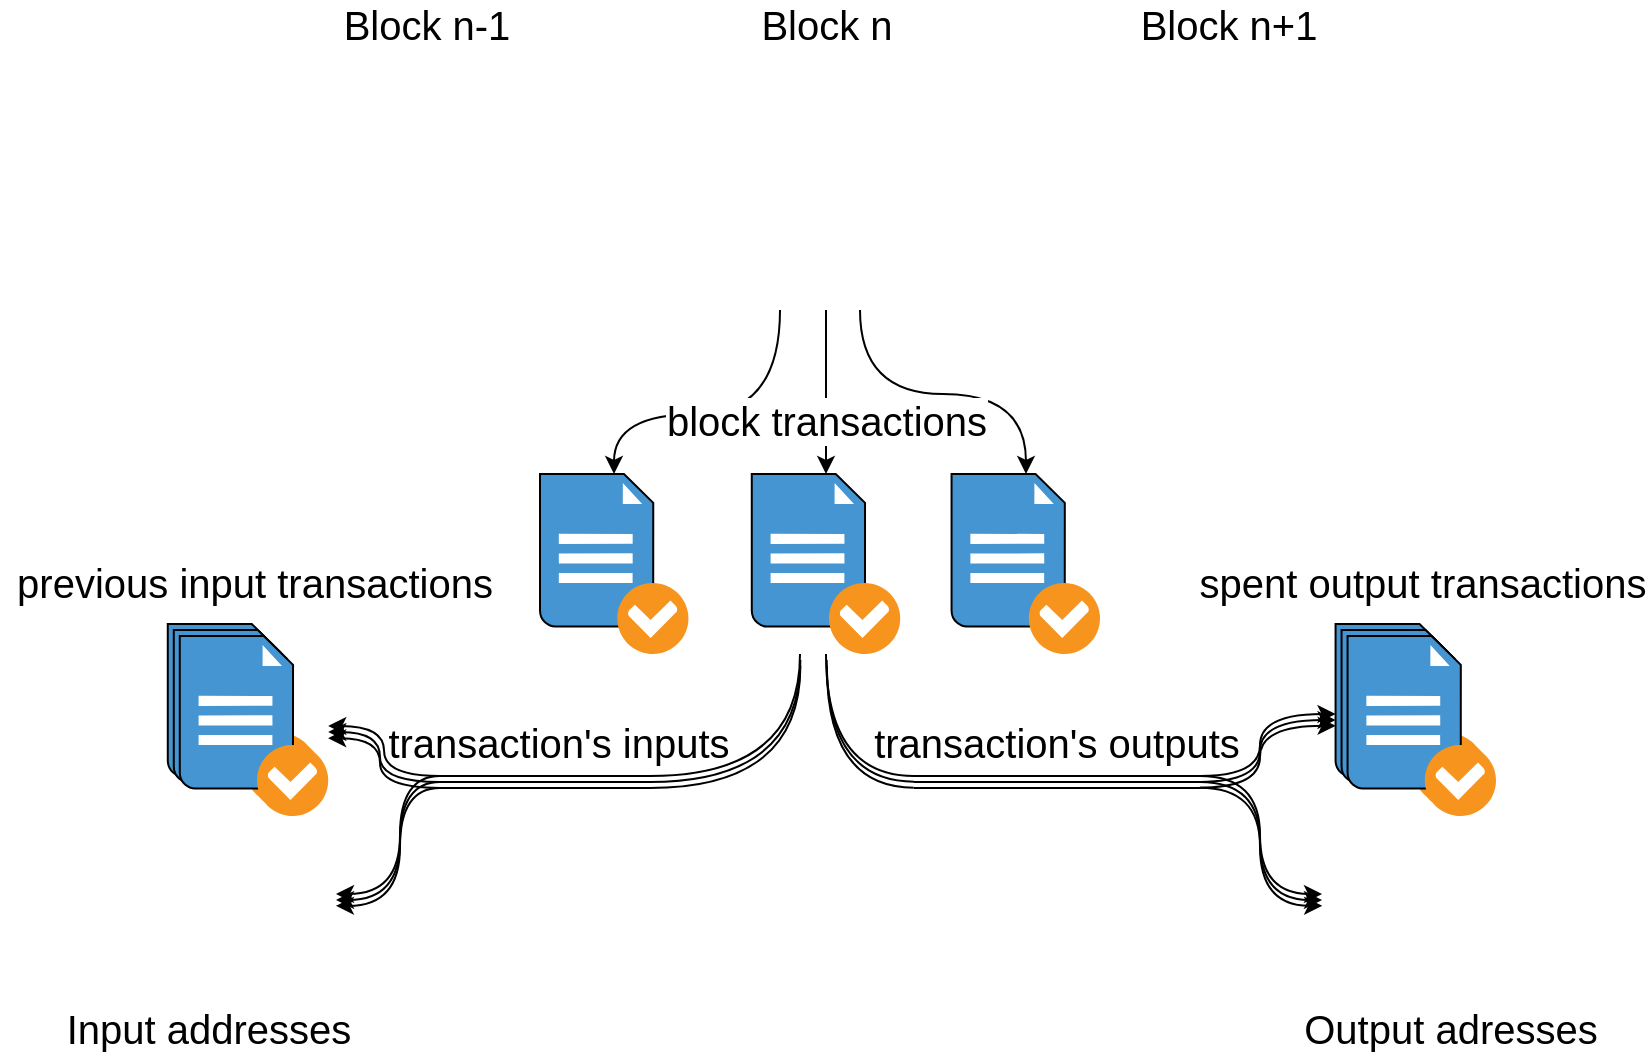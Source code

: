 <mxfile version="13.1.3">
    <diagram id="1LDSl0Z-YE6r4P9h-iaE" name="Page-1">
        <mxGraphModel dx="1723" dy="1162" grid="1" gridSize="10" guides="1" tooltips="1" connect="1" arrows="1" fold="1" page="1" pageScale="1" pageWidth="827" pageHeight="1169" math="0" shadow="0">
            <root>
                <mxCell id="0"/>
                <mxCell id="1" parent="0"/>
                <mxCell id="KXJ_sF-kaDQS4FGFxWH4-1" value="Block n-1" style="shape=image;html=1;verticalAlign=bottom;verticalLabelPosition=top;labelBackgroundColor=#ffffff;imageAspect=0;aspect=fixed;image=https://cdn0.iconfinder.com/data/icons/blockchain-classic/270/ChainLink-128.png;labelPosition=center;align=center;fontSize=20;" parent="1" vertex="1">
                    <mxGeometry x="149.21" y="80" width="128" height="128" as="geometry"/>
                </mxCell>
                <mxCell id="KXJ_sF-kaDQS4FGFxWH4-103" style="edgeStyle=orthogonalEdgeStyle;curved=1;rounded=0;orthogonalLoop=1;jettySize=auto;html=1;startArrow=none;startFill=0;fontSize=20;" parent="1" target="KXJ_sF-kaDQS4FGFxWH4-6" edge="1">
                    <mxGeometry relative="1" as="geometry">
                        <mxPoint x="413" y="208" as="sourcePoint"/>
                        <Array as="points">
                            <mxPoint x="413" y="208"/>
                        </Array>
                    </mxGeometry>
                </mxCell>
                <mxCell id="ergo4mnMX6YLI_eA4iAa-24" style="edgeStyle=orthogonalEdgeStyle;curved=1;rounded=0;orthogonalLoop=1;jettySize=auto;html=1;startArrow=none;startFill=0;endArrow=classic;endFill=1;fontSize=20;" parent="1" source="KXJ_sF-kaDQS4FGFxWH4-7" target="ergo4mnMX6YLI_eA4iAa-20" edge="1">
                    <mxGeometry relative="1" as="geometry">
                        <Array as="points">
                            <mxPoint x="390" y="260"/>
                            <mxPoint x="307" y="260"/>
                        </Array>
                    </mxGeometry>
                </mxCell>
                <mxCell id="ergo4mnMX6YLI_eA4iAa-25" style="edgeStyle=orthogonalEdgeStyle;curved=1;rounded=0;orthogonalLoop=1;jettySize=auto;html=1;startArrow=none;startFill=0;endArrow=classic;endFill=1;fontSize=20;" parent="1" source="KXJ_sF-kaDQS4FGFxWH4-7" target="ergo4mnMX6YLI_eA4iAa-19" edge="1">
                    <mxGeometry relative="1" as="geometry">
                        <Array as="points">
                            <mxPoint x="430" y="250"/>
                            <mxPoint x="513" y="250"/>
                        </Array>
                    </mxGeometry>
                </mxCell>
                <mxCell id="KXJ_sF-kaDQS4FGFxWH4-7" value="Block n" style="shape=image;html=1;verticalAlign=bottom;verticalLabelPosition=top;labelBackgroundColor=#ffffff;imageAspect=0;aspect=fixed;image=https://cdn0.iconfinder.com/data/icons/blockchain-classic/270/ChainLink-128.png;labelPosition=center;align=center;fontSize=20;" parent="1" vertex="1">
                    <mxGeometry x="349" y="80" width="128" height="128" as="geometry"/>
                </mxCell>
                <mxCell id="KXJ_sF-kaDQS4FGFxWH4-8" value="Block n+1" style="shape=image;html=1;verticalAlign=bottom;verticalLabelPosition=top;labelBackgroundColor=#ffffff;imageAspect=0;aspect=fixed;image=https://cdn0.iconfinder.com/data/icons/blockchain-classic/270/ChainLink-128.png;labelPosition=center;align=center;fontSize=20;" parent="1" vertex="1">
                    <mxGeometry x="550" y="80" width="128" height="128" as="geometry"/>
                </mxCell>
                <mxCell id="KXJ_sF-kaDQS4FGFxWH4-18" value="" style="shape=image;html=1;verticalAlign=top;verticalLabelPosition=bottom;labelBackgroundColor=#ffffff;imageAspect=0;aspect=fixed;image=https://cdn2.iconfinder.com/data/icons/arrows-and-universal-actions-icon-set/256/more-128.png;fontSize=20;" parent="1" vertex="1">
                    <mxGeometry x="690" y="80" width="128" height="128" as="geometry"/>
                </mxCell>
                <mxCell id="KXJ_sF-kaDQS4FGFxWH4-19" value="" style="shape=image;html=1;verticalAlign=top;verticalLabelPosition=bottom;labelBackgroundColor=#ffffff;imageAspect=0;aspect=fixed;image=https://cdn2.iconfinder.com/data/icons/arrows-and-universal-actions-icon-set/256/more-128.png;fontSize=20;" parent="1" vertex="1">
                    <mxGeometry y="80" width="128" height="128" as="geometry"/>
                </mxCell>
                <mxCell id="KXJ_sF-kaDQS4FGFxWH4-6" value="block transactions" style="shadow=0;dashed=0;html=1;strokeColor=#000000;fillColor=#4495D1;labelPosition=center;verticalLabelPosition=top;verticalAlign=bottom;align=center;outlineConnect=0;shape=mxgraph.veeam.checked_doc;spacing=2;labelBackgroundColor=#ffffff;spacingTop=0;spacingBottom=12;gradientColor=none;fontSize=20;" parent="1" vertex="1">
                    <mxGeometry x="375.89" y="290" width="74.22" height="90" as="geometry"/>
                </mxCell>
                <mxCell id="uSI7tHZfHcljmLnmr_pB-19" style="edgeStyle=orthogonalEdgeStyle;curved=1;rounded=0;orthogonalLoop=1;jettySize=auto;html=1;startArrow=none;startFill=0;endArrow=none;endFill=0;fontSize=20;" parent="1" source="uSI7tHZfHcljmLnmr_pB-18" target="KXJ_sF-kaDQS4FGFxWH4-6" edge="1">
                    <mxGeometry relative="1" as="geometry">
                        <mxPoint x="483.0" y="365" as="targetPoint"/>
                        <Array as="points">
                            <mxPoint x="413" y="441"/>
                        </Array>
                    </mxGeometry>
                </mxCell>
                <mxCell id="ergo4mnMX6YLI_eA4iAa-17" style="edgeStyle=orthogonalEdgeStyle;curved=1;rounded=0;orthogonalLoop=1;jettySize=auto;html=1;startArrow=none;startFill=0;endArrow=classic;endFill=1;fontSize=20;" parent="1" source="uSI7tHZfHcljmLnmr_pB-18" target="ergo4mnMX6YLI_eA4iAa-8" edge="1">
                    <mxGeometry relative="1" as="geometry">
                        <Array as="points">
                            <mxPoint x="630" y="441"/>
                            <mxPoint x="630" y="410"/>
                        </Array>
                    </mxGeometry>
                </mxCell>
                <mxCell id="ergo4mnMX6YLI_eA4iAa-18" style="edgeStyle=orthogonalEdgeStyle;curved=1;rounded=0;orthogonalLoop=1;jettySize=auto;html=1;startArrow=none;startFill=0;endArrow=classic;endFill=1;fontSize=20;" parent="1" source="uSI7tHZfHcljmLnmr_pB-18" target="KXJ_sF-kaDQS4FGFxWH4-64" edge="1">
                    <mxGeometry relative="1" as="geometry">
                        <Array as="points">
                            <mxPoint x="630" y="441"/>
                            <mxPoint x="630" y="500"/>
                        </Array>
                    </mxGeometry>
                </mxCell>
                <mxCell id="uSI7tHZfHcljmLnmr_pB-18" value="transaction's outputs" style="line;strokeWidth=1;fillColor=none;align=center;verticalAlign=bottom;spacingTop=-1;spacingLeft=3;spacingRight=3;rotatable=1;labelPosition=center;points=[];portConstraint=eastwest;labelBackgroundColor=#ffffff;verticalLabelPosition=top;fontSize=20;" parent="1" vertex="1">
                    <mxGeometry x="457" y="437" width="143" height="8" as="geometry"/>
                </mxCell>
                <mxCell id="ergo4mnMX6YLI_eA4iAa-4" style="edgeStyle=orthogonalEdgeStyle;curved=1;rounded=0;orthogonalLoop=1;jettySize=auto;html=1;startArrow=none;startFill=0;endArrow=none;endFill=0;fontSize=20;" parent="1" source="ergo4mnMX6YLI_eA4iAa-2" target="KXJ_sF-kaDQS4FGFxWH4-6" edge="1">
                    <mxGeometry relative="1" as="geometry">
                        <Array as="points">
                            <mxPoint x="400" y="441"/>
                        </Array>
                    </mxGeometry>
                </mxCell>
                <mxCell id="ergo4mnMX6YLI_eA4iAa-5" style="edgeStyle=orthogonalEdgeStyle;curved=1;rounded=0;orthogonalLoop=1;jettySize=auto;html=1;startArrow=none;startFill=0;endArrow=classic;endFill=1;fontSize=20;" parent="1" source="ergo4mnMX6YLI_eA4iAa-2" target="ergo4mnMX6YLI_eA4iAa-16" edge="1">
                    <mxGeometry relative="1" as="geometry">
                        <mxPoint x="212.16" y="441" as="targetPoint"/>
                    </mxGeometry>
                </mxCell>
                <mxCell id="ergo4mnMX6YLI_eA4iAa-6" style="edgeStyle=orthogonalEdgeStyle;curved=1;rounded=0;orthogonalLoop=1;jettySize=auto;html=1;startArrow=none;startFill=0;endArrow=classic;endFill=1;fontSize=20;" parent="1" source="ergo4mnMX6YLI_eA4iAa-2" target="KXJ_sF-kaDQS4FGFxWH4-62" edge="1">
                    <mxGeometry relative="1" as="geometry">
                        <Array as="points">
                            <mxPoint x="200" y="441"/>
                            <mxPoint x="200" y="500"/>
                        </Array>
                    </mxGeometry>
                </mxCell>
                <mxCell id="ergo4mnMX6YLI_eA4iAa-2" value="transaction's inputs" style="line;strokeWidth=1;fillColor=none;align=center;verticalAlign=bottom;spacingTop=-1;spacingLeft=17;spacingRight=3;rotatable=1;labelPosition=center;points=[];portConstraint=eastwest;labelBackgroundColor=none;verticalLabelPosition=top;fontSize=20;" parent="1" vertex="1">
                    <mxGeometry x="220" y="437" width="105" height="8" as="geometry"/>
                </mxCell>
                <mxCell id="ergo4mnMX6YLI_eA4iAa-19" value="" style="shadow=0;dashed=0;html=1;strokeColor=#000000;fillColor=#4495D1;labelPosition=center;verticalLabelPosition=top;verticalAlign=bottom;align=center;outlineConnect=0;shape=mxgraph.veeam.checked_doc;spacing=2;labelBackgroundColor=#ffffff;spacingTop=0;spacingBottom=12;gradientColor=none;fontSize=20;" parent="1" vertex="1">
                    <mxGeometry x="475.78" y="290" width="74.22" height="90" as="geometry"/>
                </mxCell>
                <mxCell id="ergo4mnMX6YLI_eA4iAa-21" value="" style="shape=image;html=1;verticalAlign=top;verticalLabelPosition=bottom;labelBackgroundColor=#ffffff;imageAspect=0;aspect=fixed;image=https://cdn2.iconfinder.com/data/icons/arrows-and-universal-actions-icon-set/256/more-128.png;fontSize=20;" parent="1" vertex="1">
                    <mxGeometry x="543" y="288" width="78" height="78" as="geometry"/>
                </mxCell>
                <mxCell id="ergo4mnMX6YLI_eA4iAa-22" value="" style="shape=image;html=1;verticalAlign=top;verticalLabelPosition=bottom;labelBackgroundColor=#ffffff;imageAspect=0;aspect=fixed;image=https://cdn2.iconfinder.com/data/icons/arrows-and-universal-actions-icon-set/256/more-128.png;fontSize=20;" parent="1" vertex="1">
                    <mxGeometry x="185" y="285" width="78" height="78" as="geometry"/>
                </mxCell>
                <mxCell id="ergo4mnMX6YLI_eA4iAa-20" value="" style="shadow=0;dashed=0;html=1;strokeColor=#000000;fillColor=#4495D1;labelPosition=center;verticalLabelPosition=top;verticalAlign=bottom;align=center;outlineConnect=0;shape=mxgraph.veeam.checked_doc;spacing=2;labelBackgroundColor=#ffffff;spacingTop=0;spacingBottom=12;gradientColor=none;fontSize=20;" parent="1" vertex="1">
                    <mxGeometry x="270" y="290" width="74.22" height="90" as="geometry"/>
                </mxCell>
                <mxCell id="ergo4mnMX6YLI_eA4iAa-26" value="" style="group;fontSize=20;" parent="1" vertex="1" connectable="0">
                    <mxGeometry x="641" y="431" width="148" height="148" as="geometry"/>
                </mxCell>
                <mxCell id="ergo4mnMX6YLI_eA4iAa-10" value="" style="shape=image;html=1;verticalAlign=top;verticalLabelPosition=bottom;labelBackgroundColor=#ffffff;imageAspect=0;aspect=fixed;image=https://cdn0.iconfinder.com/data/icons/linkedin-ui-colored/48/JD-07-128.png;spacingTop=-30;fontSize=20;" parent="ergo4mnMX6YLI_eA4iAa-26" vertex="1">
                    <mxGeometry width="128" height="128" as="geometry"/>
                </mxCell>
                <mxCell id="ergo4mnMX6YLI_eA4iAa-11" value="" style="shape=image;html=1;verticalAlign=top;verticalLabelPosition=bottom;labelBackgroundColor=#ffffff;imageAspect=0;aspect=fixed;image=https://cdn0.iconfinder.com/data/icons/linkedin-ui-colored/48/JD-07-128.png;spacingTop=-30;fontSize=20;" parent="ergo4mnMX6YLI_eA4iAa-26" vertex="1">
                    <mxGeometry x="10" y="10" width="128" height="128" as="geometry"/>
                </mxCell>
                <mxCell id="KXJ_sF-kaDQS4FGFxWH4-64" value="Output adresses" style="shape=image;html=1;verticalAlign=top;verticalLabelPosition=bottom;labelBackgroundColor=#ffffff;imageAspect=0;aspect=fixed;image=https://cdn0.iconfinder.com/data/icons/linkedin-ui-colored/48/JD-07-128.png;spacingTop=-30;fontSize=20;" parent="ergo4mnMX6YLI_eA4iAa-26" vertex="1">
                    <mxGeometry x="20" y="20" width="128" height="128" as="geometry"/>
                </mxCell>
                <mxCell id="ergo4mnMX6YLI_eA4iAa-27" value="" style="group;fontSize=20;" parent="1" vertex="1" connectable="0">
                    <mxGeometry x="20" y="431" width="148" height="148" as="geometry"/>
                </mxCell>
                <mxCell id="ergo4mnMX6YLI_eA4iAa-12" value="" style="shape=image;html=1;verticalAlign=top;verticalLabelPosition=bottom;labelBackgroundColor=#ffffff;imageAspect=0;aspect=fixed;image=https://cdn0.iconfinder.com/data/icons/linkedin-ui-colored/48/JD-07-128.png;spacingTop=-30;fontSize=20;" parent="ergo4mnMX6YLI_eA4iAa-27" vertex="1">
                    <mxGeometry width="128" height="128" as="geometry"/>
                </mxCell>
                <mxCell id="ergo4mnMX6YLI_eA4iAa-13" value="" style="shape=image;html=1;verticalAlign=top;verticalLabelPosition=bottom;labelBackgroundColor=#ffffff;imageAspect=0;aspect=fixed;image=https://cdn0.iconfinder.com/data/icons/linkedin-ui-colored/48/JD-07-128.png;spacingTop=-30;fontSize=20;" parent="ergo4mnMX6YLI_eA4iAa-27" vertex="1">
                    <mxGeometry x="10" y="10" width="128" height="128" as="geometry"/>
                </mxCell>
                <mxCell id="KXJ_sF-kaDQS4FGFxWH4-62" value="Input addresses" style="shape=image;html=1;verticalAlign=top;verticalLabelPosition=bottom;labelBackgroundColor=#ffffff;imageAspect=0;aspect=fixed;image=https://cdn0.iconfinder.com/data/icons/linkedin-ui-colored/48/JD-07-128.png;spacingTop=-30;fontSize=20;" parent="ergo4mnMX6YLI_eA4iAa-27" vertex="1">
                    <mxGeometry x="20" y="20" width="128" height="128" as="geometry"/>
                </mxCell>
                <mxCell id="ergo4mnMX6YLI_eA4iAa-28" value="" style="group;fontSize=20;" parent="1" vertex="1" connectable="0">
                    <mxGeometry x="83.89" y="365" width="80.22" height="96" as="geometry"/>
                </mxCell>
                <mxCell id="ergo4mnMX6YLI_eA4iAa-14" value="" style="shadow=0;dashed=0;html=1;strokeColor=#000000;fillColor=#4495D1;labelPosition=center;verticalLabelPosition=top;verticalAlign=bottom;align=center;outlineConnect=0;shape=mxgraph.veeam.checked_doc;spacing=2;labelBackgroundColor=#ffffff;spacingTop=0;spacingBottom=12;gradientColor=none;fontSize=20;" parent="ergo4mnMX6YLI_eA4iAa-28" vertex="1">
                    <mxGeometry width="74.22" height="90" as="geometry"/>
                </mxCell>
                <mxCell id="ergo4mnMX6YLI_eA4iAa-15" value="" style="shadow=0;dashed=0;html=1;strokeColor=#000000;fillColor=#4495D1;labelPosition=center;verticalLabelPosition=top;verticalAlign=bottom;align=center;outlineConnect=0;shape=mxgraph.veeam.checked_doc;spacing=2;labelBackgroundColor=#ffffff;spacingTop=0;spacingBottom=12;gradientColor=none;fontSize=20;" parent="ergo4mnMX6YLI_eA4iAa-28" vertex="1">
                    <mxGeometry x="3" y="3" width="74.22" height="90" as="geometry"/>
                </mxCell>
                <mxCell id="ergo4mnMX6YLI_eA4iAa-16" value="previous input transactions" style="shadow=0;dashed=0;html=1;strokeColor=#000000;fillColor=#4495D1;labelPosition=center;verticalLabelPosition=top;verticalAlign=bottom;align=center;outlineConnect=0;shape=mxgraph.veeam.checked_doc;spacing=2;labelBackgroundColor=#ffffff;spacingTop=0;spacingBottom=12;gradientColor=none;fontSize=20;" parent="ergo4mnMX6YLI_eA4iAa-28" vertex="1">
                    <mxGeometry x="6" y="6" width="74.22" height="90" as="geometry"/>
                </mxCell>
                <mxCell id="ergo4mnMX6YLI_eA4iAa-30" value="" style="group;fontSize=20;" parent="1" vertex="1" connectable="0">
                    <mxGeometry x="667.78" y="365" width="80.22" height="96" as="geometry"/>
                </mxCell>
                <mxCell id="ergo4mnMX6YLI_eA4iAa-8" value="" style="shadow=0;dashed=0;html=1;strokeColor=#000000;fillColor=#4495D1;labelPosition=center;verticalLabelPosition=top;verticalAlign=bottom;align=center;outlineConnect=0;shape=mxgraph.veeam.checked_doc;spacing=2;labelBackgroundColor=#ffffff;spacingTop=0;spacingBottom=12;gradientColor=none;fontSize=20;" parent="ergo4mnMX6YLI_eA4iAa-30" vertex="1">
                    <mxGeometry width="74.22" height="90" as="geometry"/>
                </mxCell>
                <mxCell id="ergo4mnMX6YLI_eA4iAa-9" value="" style="shadow=0;dashed=0;html=1;strokeColor=#000000;fillColor=#4495D1;labelPosition=center;verticalLabelPosition=top;verticalAlign=bottom;align=center;outlineConnect=0;shape=mxgraph.veeam.checked_doc;spacing=2;labelBackgroundColor=#ffffff;spacingTop=0;spacingBottom=12;gradientColor=none;fontSize=20;" parent="ergo4mnMX6YLI_eA4iAa-30" vertex="1">
                    <mxGeometry x="3" y="3" width="74.22" height="90" as="geometry"/>
                </mxCell>
                <mxCell id="uSI7tHZfHcljmLnmr_pB-7" value="spent output transactions" style="shadow=0;dashed=0;html=1;strokeColor=#000000;fillColor=#4495D1;labelPosition=center;verticalLabelPosition=top;verticalAlign=bottom;align=center;outlineConnect=0;shape=mxgraph.veeam.checked_doc;spacing=2;labelBackgroundColor=#ffffff;spacingTop=0;spacingBottom=12;gradientColor=none;fontSize=20;" parent="ergo4mnMX6YLI_eA4iAa-30" vertex="1">
                    <mxGeometry x="6" y="6" width="74.22" height="90" as="geometry"/>
                </mxCell>
                <mxCell id="RKq5NF90fAwk4bk-hKJF-3" value="" style="line;strokeWidth=1;fillColor=none;align=center;verticalAlign=bottom;spacingTop=-1;spacingLeft=3;spacingRight=3;rotatable=1;labelPosition=center;points=[];portConstraint=eastwest;labelBackgroundColor=#ffffff;verticalLabelPosition=top;fontSize=20;" parent="1" vertex="1">
                    <mxGeometry x="457" y="440" width="143" height="8" as="geometry"/>
                </mxCell>
                <mxCell id="RKq5NF90fAwk4bk-hKJF-4" style="edgeStyle=orthogonalEdgeStyle;curved=1;rounded=0;orthogonalLoop=1;jettySize=auto;html=1;startArrow=none;startFill=0;endArrow=none;endFill=0;fontSize=20;" parent="1" edge="1">
                    <mxGeometry relative="1" as="geometry">
                        <mxPoint x="457" y="443.833" as="sourcePoint"/>
                        <mxPoint x="413.333" y="383" as="targetPoint"/>
                        <Array as="points">
                            <mxPoint x="413" y="444"/>
                        </Array>
                    </mxGeometry>
                </mxCell>
                <mxCell id="RKq5NF90fAwk4bk-hKJF-5" style="edgeStyle=orthogonalEdgeStyle;curved=1;rounded=0;orthogonalLoop=1;jettySize=auto;html=1;startArrow=none;startFill=0;endArrow=classic;endFill=1;fontSize=20;" parent="1" edge="1">
                    <mxGeometry relative="1" as="geometry">
                        <mxPoint x="600" y="443.952" as="sourcePoint"/>
                        <mxPoint x="667.78" y="413" as="targetPoint"/>
                        <Array as="points">
                            <mxPoint x="630" y="444"/>
                            <mxPoint x="630" y="413"/>
                        </Array>
                    </mxGeometry>
                </mxCell>
                <mxCell id="RKq5NF90fAwk4bk-hKJF-6" style="edgeStyle=orthogonalEdgeStyle;curved=1;rounded=0;orthogonalLoop=1;jettySize=auto;html=1;startArrow=none;startFill=0;endArrow=classic;endFill=1;fontSize=20;" parent="1" edge="1">
                    <mxGeometry relative="1" as="geometry">
                        <mxPoint x="600" y="443.952" as="sourcePoint"/>
                        <mxPoint x="661" y="503" as="targetPoint"/>
                        <Array as="points">
                            <mxPoint x="630" y="444"/>
                            <mxPoint x="630" y="503"/>
                        </Array>
                    </mxGeometry>
                </mxCell>
                <mxCell id="RKq5NF90fAwk4bk-hKJF-7" value="" style="line;strokeWidth=1;fillColor=none;align=center;verticalAlign=bottom;spacingTop=-1;spacingLeft=3;spacingRight=3;rotatable=1;labelPosition=center;points=[];portConstraint=eastwest;labelBackgroundColor=#ffffff;verticalLabelPosition=top;fontSize=20;" parent="1" vertex="1">
                    <mxGeometry x="457" y="443" width="143" height="8" as="geometry"/>
                </mxCell>
                <mxCell id="RKq5NF90fAwk4bk-hKJF-8" style="edgeStyle=orthogonalEdgeStyle;curved=1;rounded=0;orthogonalLoop=1;jettySize=auto;html=1;startArrow=none;startFill=0;endArrow=none;endFill=0;fontSize=20;" parent="1" edge="1">
                    <mxGeometry relative="1" as="geometry">
                        <mxPoint x="456.907" y="446.837" as="sourcePoint"/>
                        <mxPoint x="413.419" y="385.907" as="targetPoint"/>
                        <Array as="points">
                            <mxPoint x="413" y="447"/>
                        </Array>
                    </mxGeometry>
                </mxCell>
                <mxCell id="RKq5NF90fAwk4bk-hKJF-9" style="edgeStyle=orthogonalEdgeStyle;curved=1;rounded=0;orthogonalLoop=1;jettySize=auto;html=1;startArrow=none;startFill=0;endArrow=classic;endFill=1;fontSize=20;" parent="1" edge="1">
                    <mxGeometry relative="1" as="geometry">
                        <mxPoint x="599.93" y="446.837" as="sourcePoint"/>
                        <mxPoint x="667.837" y="415.907" as="targetPoint"/>
                        <Array as="points">
                            <mxPoint x="630" y="447"/>
                            <mxPoint x="630" y="416"/>
                        </Array>
                    </mxGeometry>
                </mxCell>
                <mxCell id="RKq5NF90fAwk4bk-hKJF-10" style="edgeStyle=orthogonalEdgeStyle;curved=1;rounded=0;orthogonalLoop=1;jettySize=auto;html=1;startArrow=none;startFill=0;endArrow=classic;endFill=1;fontSize=20;" parent="1" edge="1">
                    <mxGeometry relative="1" as="geometry">
                        <mxPoint x="599.93" y="446.837" as="sourcePoint"/>
                        <mxPoint x="661.093" y="505.907" as="targetPoint"/>
                        <Array as="points">
                            <mxPoint x="630" y="447"/>
                            <mxPoint x="630" y="506"/>
                        </Array>
                    </mxGeometry>
                </mxCell>
                <mxCell id="RKq5NF90fAwk4bk-hKJF-11" style="edgeStyle=orthogonalEdgeStyle;curved=1;rounded=0;orthogonalLoop=1;jettySize=auto;html=1;startArrow=none;startFill=0;endArrow=none;endFill=0;fontSize=20;" parent="1" source="RKq5NF90fAwk4bk-hKJF-14" edge="1">
                    <mxGeometry relative="1" as="geometry">
                        <mxPoint x="400.2" y="383" as="targetPoint"/>
                        <Array as="points">
                            <mxPoint x="400" y="444"/>
                        </Array>
                    </mxGeometry>
                </mxCell>
                <mxCell id="RKq5NF90fAwk4bk-hKJF-12" style="edgeStyle=orthogonalEdgeStyle;curved=1;rounded=0;orthogonalLoop=1;jettySize=auto;html=1;startArrow=none;startFill=0;endArrow=classic;endFill=1;fontSize=20;" parent="1" source="RKq5NF90fAwk4bk-hKJF-14" edge="1">
                    <mxGeometry relative="1" as="geometry">
                        <mxPoint x="164.11" y="419" as="targetPoint"/>
                        <Array as="points">
                            <mxPoint x="190" y="444"/>
                            <mxPoint x="190" y="419"/>
                        </Array>
                    </mxGeometry>
                </mxCell>
                <mxCell id="RKq5NF90fAwk4bk-hKJF-13" style="edgeStyle=orthogonalEdgeStyle;curved=1;rounded=0;orthogonalLoop=1;jettySize=auto;html=1;startArrow=none;startFill=0;endArrow=classic;endFill=1;fontSize=20;" parent="1" source="RKq5NF90fAwk4bk-hKJF-14" edge="1">
                    <mxGeometry relative="1" as="geometry">
                        <mxPoint x="168" y="503" as="targetPoint"/>
                        <Array as="points">
                            <mxPoint x="200" y="444"/>
                            <mxPoint x="200" y="503"/>
                        </Array>
                    </mxGeometry>
                </mxCell>
                <mxCell id="RKq5NF90fAwk4bk-hKJF-14" value="" style="line;strokeWidth=1;fillColor=none;align=center;verticalAlign=bottom;spacingTop=-1;spacingLeft=3;spacingRight=3;rotatable=1;labelPosition=center;points=[];portConstraint=eastwest;labelBackgroundColor=#ffffff;verticalLabelPosition=top;fontSize=20;" parent="1" vertex="1">
                    <mxGeometry x="220" y="440" width="105" height="8" as="geometry"/>
                </mxCell>
                <mxCell id="RKq5NF90fAwk4bk-hKJF-15" style="edgeStyle=orthogonalEdgeStyle;curved=1;rounded=0;orthogonalLoop=1;jettySize=auto;html=1;startArrow=none;startFill=0;endArrow=none;endFill=0;fontSize=20;" parent="1" source="RKq5NF90fAwk4bk-hKJF-18" edge="1">
                    <mxGeometry relative="1" as="geometry">
                        <mxPoint x="400.194" y="385.935" as="targetPoint"/>
                        <Array as="points">
                            <mxPoint x="400" y="447"/>
                        </Array>
                    </mxGeometry>
                </mxCell>
                <mxCell id="RKq5NF90fAwk4bk-hKJF-16" style="edgeStyle=orthogonalEdgeStyle;curved=1;rounded=0;orthogonalLoop=1;jettySize=auto;html=1;startArrow=none;startFill=0;endArrow=classic;endFill=1;fontSize=20;" parent="1" source="RKq5NF90fAwk4bk-hKJF-18" edge="1">
                    <mxGeometry relative="1" as="geometry">
                        <mxPoint x="164.065" y="422.065" as="targetPoint"/>
                        <Array as="points">
                            <mxPoint x="190" y="447"/>
                            <mxPoint x="190" y="422"/>
                        </Array>
                    </mxGeometry>
                </mxCell>
                <mxCell id="RKq5NF90fAwk4bk-hKJF-17" style="edgeStyle=orthogonalEdgeStyle;curved=1;rounded=0;orthogonalLoop=1;jettySize=auto;html=1;startArrow=none;startFill=0;endArrow=classic;endFill=1;fontSize=20;" parent="1" source="RKq5NF90fAwk4bk-hKJF-18" edge="1">
                    <mxGeometry relative="1" as="geometry">
                        <mxPoint x="167.935" y="505.935" as="targetPoint"/>
                        <Array as="points">
                            <mxPoint x="200" y="447"/>
                            <mxPoint x="200" y="506"/>
                        </Array>
                    </mxGeometry>
                </mxCell>
                <mxCell id="RKq5NF90fAwk4bk-hKJF-18" value="" style="line;strokeWidth=1;fillColor=none;align=center;verticalAlign=bottom;spacingTop=-1;spacingLeft=3;spacingRight=3;rotatable=1;labelPosition=center;points=[];portConstraint=eastwest;labelBackgroundColor=#ffffff;verticalLabelPosition=top;fontSize=20;" parent="1" vertex="1">
                    <mxGeometry x="220" y="443" width="105" height="8" as="geometry"/>
                </mxCell>
            </root>
        </mxGraphModel>
    </diagram>
</mxfile>
